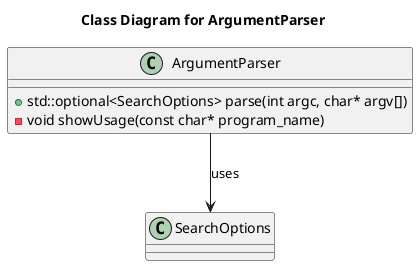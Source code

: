 @startuml
title Class Diagram for ArgumentParser

class ArgumentParser {
    + std::optional<SearchOptions> parse(int argc, char* argv[])
    - void showUsage(const char* program_name)
}

class SearchOptions

ArgumentParser --> SearchOptions : uses

@enduml